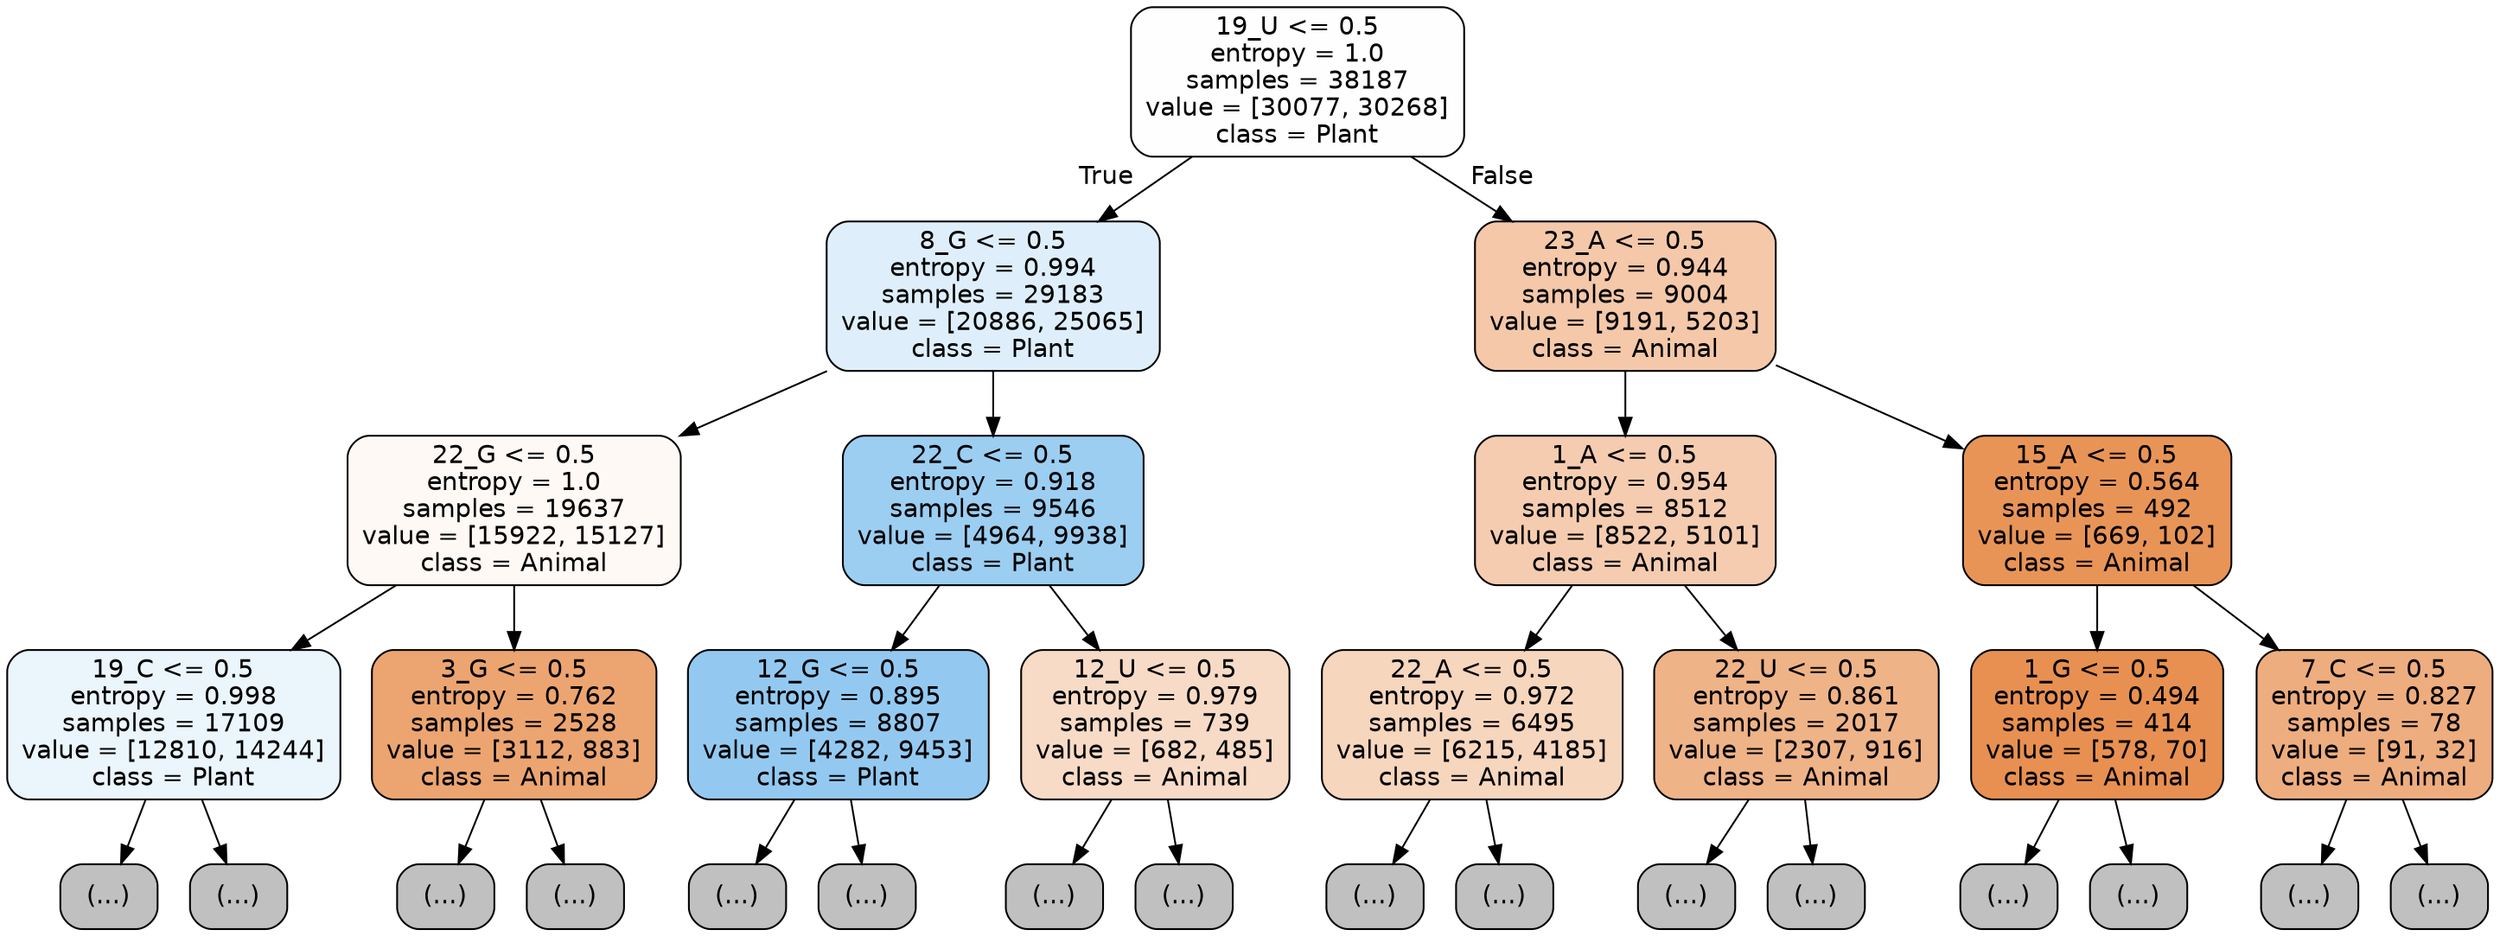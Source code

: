 digraph Tree {
node [shape=box, style="filled, rounded", color="black", fontname="helvetica"] ;
edge [fontname="helvetica"] ;
0 [label="19_U <= 0.5\nentropy = 1.0\nsamples = 38187\nvalue = [30077, 30268]\nclass = Plant", fillcolor="#fefeff"] ;
1 [label="8_G <= 0.5\nentropy = 0.994\nsamples = 29183\nvalue = [20886, 25065]\nclass = Plant", fillcolor="#deeffb"] ;
0 -> 1 [labeldistance=2.5, labelangle=45, headlabel="True"] ;
2 [label="22_G <= 0.5\nentropy = 1.0\nsamples = 19637\nvalue = [15922, 15127]\nclass = Animal", fillcolor="#fef9f5"] ;
1 -> 2 ;
3 [label="19_C <= 0.5\nentropy = 0.998\nsamples = 17109\nvalue = [12810, 14244]\nclass = Plant", fillcolor="#ebf5fc"] ;
2 -> 3 ;
4 [label="(...)", fillcolor="#C0C0C0"] ;
3 -> 4 ;
5325 [label="(...)", fillcolor="#C0C0C0"] ;
3 -> 5325 ;
8126 [label="3_G <= 0.5\nentropy = 0.762\nsamples = 2528\nvalue = [3112, 883]\nclass = Animal", fillcolor="#eca571"] ;
2 -> 8126 ;
8127 [label="(...)", fillcolor="#C0C0C0"] ;
8126 -> 8127 ;
8844 [label="(...)", fillcolor="#C0C0C0"] ;
8126 -> 8844 ;
9149 [label="22_C <= 0.5\nentropy = 0.918\nsamples = 9546\nvalue = [4964, 9938]\nclass = Plant", fillcolor="#9ccef2"] ;
1 -> 9149 ;
9150 [label="12_G <= 0.5\nentropy = 0.895\nsamples = 8807\nvalue = [4282, 9453]\nclass = Plant", fillcolor="#93c9f1"] ;
9149 -> 9150 ;
9151 [label="(...)", fillcolor="#C0C0C0"] ;
9150 -> 9151 ;
11308 [label="(...)", fillcolor="#C0C0C0"] ;
9150 -> 11308 ;
12093 [label="12_U <= 0.5\nentropy = 0.979\nsamples = 739\nvalue = [682, 485]\nclass = Animal", fillcolor="#f7dbc6"] ;
9149 -> 12093 ;
12094 [label="(...)", fillcolor="#C0C0C0"] ;
12093 -> 12094 ;
12391 [label="(...)", fillcolor="#C0C0C0"] ;
12093 -> 12391 ;
12488 [label="23_A <= 0.5\nentropy = 0.944\nsamples = 9004\nvalue = [9191, 5203]\nclass = Animal", fillcolor="#f4c8a9"] ;
0 -> 12488 [labeldistance=2.5, labelangle=-45, headlabel="False"] ;
12489 [label="1_A <= 0.5\nentropy = 0.954\nsamples = 8512\nvalue = [8522, 5101]\nclass = Animal", fillcolor="#f5ccb0"] ;
12488 -> 12489 ;
12490 [label="22_A <= 0.5\nentropy = 0.972\nsamples = 6495\nvalue = [6215, 4185]\nclass = Animal", fillcolor="#f7d6be"] ;
12489 -> 12490 ;
12491 [label="(...)", fillcolor="#C0C0C0"] ;
12490 -> 12491 ;
15370 [label="(...)", fillcolor="#C0C0C0"] ;
12490 -> 15370 ;
15703 [label="22_U <= 0.5\nentropy = 0.861\nsamples = 2017\nvalue = [2307, 916]\nclass = Animal", fillcolor="#efb388"] ;
12489 -> 15703 ;
15704 [label="(...)", fillcolor="#C0C0C0"] ;
15703 -> 15704 ;
16619 [label="(...)", fillcolor="#C0C0C0"] ;
15703 -> 16619 ;
16718 [label="15_A <= 0.5\nentropy = 0.564\nsamples = 492\nvalue = [669, 102]\nclass = Animal", fillcolor="#e99457"] ;
12488 -> 16718 ;
16719 [label="1_G <= 0.5\nentropy = 0.494\nsamples = 414\nvalue = [578, 70]\nclass = Animal", fillcolor="#e89051"] ;
16718 -> 16719 ;
16720 [label="(...)", fillcolor="#C0C0C0"] ;
16719 -> 16720 ;
16819 [label="(...)", fillcolor="#C0C0C0"] ;
16719 -> 16819 ;
16836 [label="7_C <= 0.5\nentropy = 0.827\nsamples = 78\nvalue = [91, 32]\nclass = Animal", fillcolor="#eead7f"] ;
16718 -> 16836 ;
16837 [label="(...)", fillcolor="#C0C0C0"] ;
16836 -> 16837 ;
16876 [label="(...)", fillcolor="#C0C0C0"] ;
16836 -> 16876 ;
}